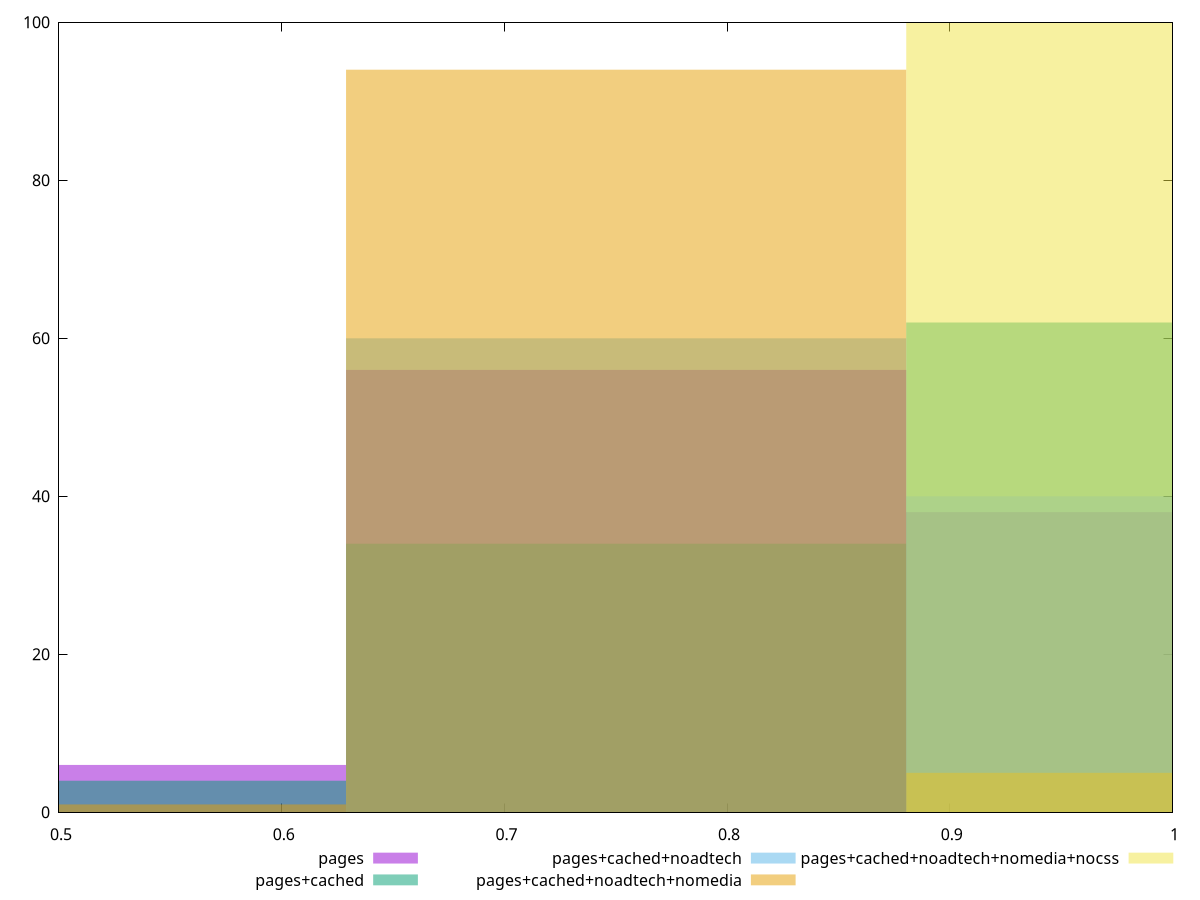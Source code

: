 reset

$pages <<EOF
1.006230080219439 38
0.7546725601645793 56
0.5031150401097195 6
EOF

$pagesCached <<EOF
0.7546725601645793 34
1.006230080219439 62
0.5031150401097195 4
EOF

$pagesCachedNoadtech <<EOF
0.7546725601645793 60
1.006230080219439 40
EOF

$pagesCachedNoadtechNomedia <<EOF
0.7546725601645793 94
1.006230080219439 5
0.5031150401097195 1
EOF

$pagesCachedNoadtechNomediaNocss <<EOF
1.006230080219439 100
EOF

set key outside below
set boxwidth 0.25155752005485976
set xrange [0.5:1]
set yrange [0:100]
set trange [0:100]
set style fill transparent solid 0.5 noborder
set terminal svg size 640, 530 enhanced background rgb 'white'
set output "report_00013_2021-02-09T12-04-24.940Z/unused-css-rules/comparison/histogram/all_score.svg"

plot $pages title "pages" with boxes, \
     $pagesCached title "pages+cached" with boxes, \
     $pagesCachedNoadtech title "pages+cached+noadtech" with boxes, \
     $pagesCachedNoadtechNomedia title "pages+cached+noadtech+nomedia" with boxes, \
     $pagesCachedNoadtechNomediaNocss title "pages+cached+noadtech+nomedia+nocss" with boxes

reset
